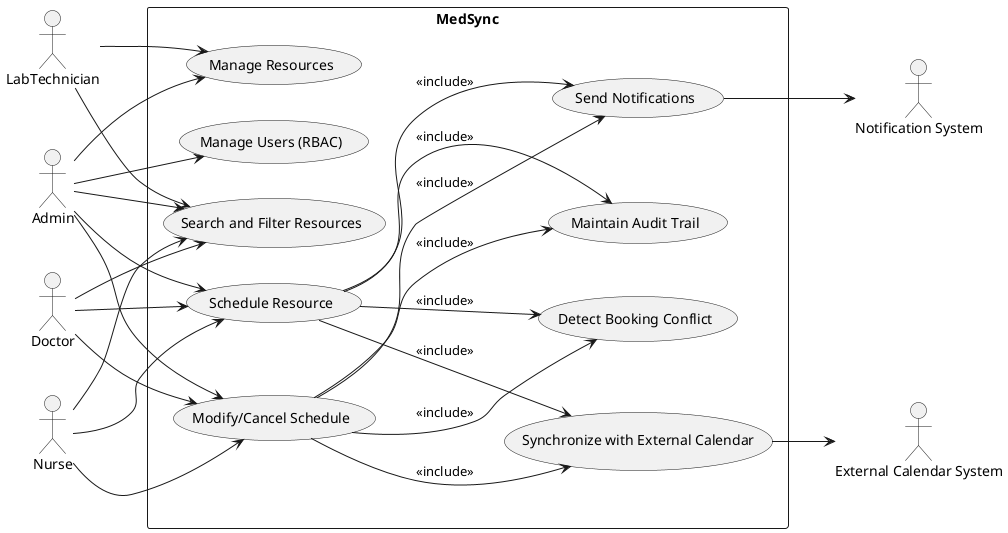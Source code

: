 @startuml MedSync Use Case Diagram
left to right direction

actor Admin
actor Doctor
actor Nurse
actor LabTechnician

' Supporting actors positioned on the right
actor "Notification System" as NotificationSystem
actor "External Calendar System" as ExternalCalendar

rectangle MedSync {
  usecase "Schedule Resource" as UC1
  usecase "Modify/Cancel Schedule" as UC2
  usecase "Manage Users (RBAC)" as UC3
  usecase "Search and Filter Resources" as UC4
  usecase "Manage Resources" as UC4B
  usecase "Maintain Audit Trail" as UC5
  
  ' Supporting behaviors (automatic system responsibilities)
  usecase "Detect Booking Conflict" as UC6
  usecase "Send Notifications" as UC7
  usecase "Synchronize with External Calendar" as UC8
}

' Primary actor associations
Admin --> UC1
Admin --> UC2
Admin --> UC3
Admin --> UC4
Admin --> UC4B

Doctor --> UC1
Doctor --> UC2
Doctor --> UC4

Nurse --> UC1
Nurse --> UC2
Nurse --> UC4

LabTechnician --> UC4
LabTechnician --> UC4B

' System responsibilities triggered by use cases
UC1 --> UC5 : <<include>> 
UC2 --> UC5 : <<include>>
UC1 --> UC6 : <<include>>
UC2 --> UC6 : <<include>>
UC1 --> UC7 : <<include>>
UC2 --> UC7 : <<include>>
UC1 --> UC8 : <<include>>
UC2 --> UC8 : <<include>>

' Supporting system associations
UC7 --> NotificationSystem
UC8 --> ExternalCalendar

@enduml
